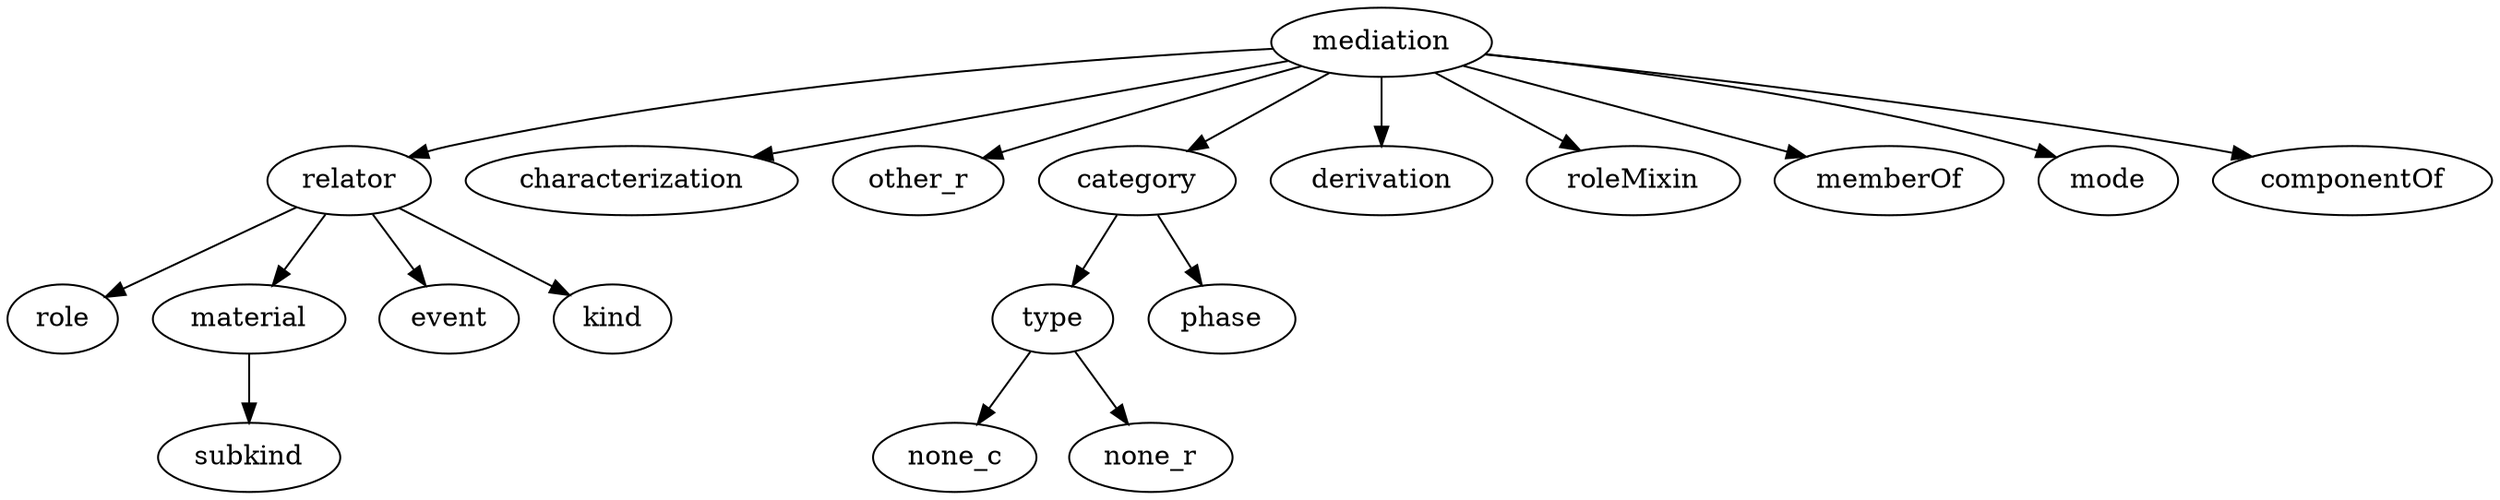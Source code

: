 strict digraph {
mediation;
relator;
characterization;
other_r;
category;
derivation;
roleMixin;
memberOf;
mode;
componentOf;
role;
material;
event;
kind;
subkind;
type;
phase;
none_c;
none_r;
mediation -> relator;
mediation -> characterization;
mediation -> other_r;
mediation -> category;
mediation -> derivation;
mediation -> roleMixin;
mediation -> memberOf;
mediation -> mode;
mediation -> componentOf;
relator -> role;
relator -> material;
relator -> event;
relator -> kind;
category -> type;
category -> phase;
material -> subkind;
type -> none_c;
type -> none_r;
}
